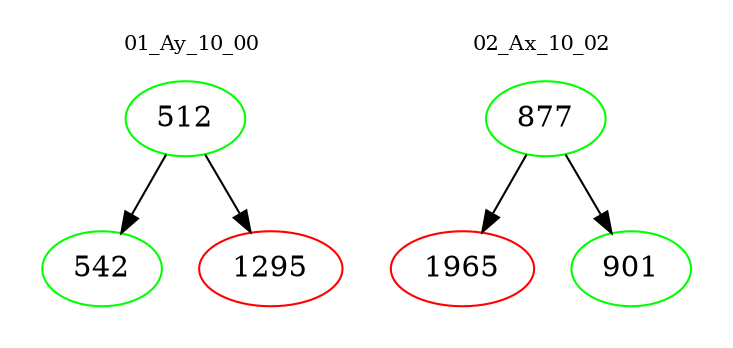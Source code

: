 digraph{
subgraph cluster_0 {
color = white
label = "01_Ay_10_00";
fontsize=10;
T0_512 [label="512", color="green"]
T0_512 -> T0_542 [color="black"]
T0_542 [label="542", color="green"]
T0_512 -> T0_1295 [color="black"]
T0_1295 [label="1295", color="red"]
}
subgraph cluster_1 {
color = white
label = "02_Ax_10_02";
fontsize=10;
T1_877 [label="877", color="green"]
T1_877 -> T1_1965 [color="black"]
T1_1965 [label="1965", color="red"]
T1_877 -> T1_901 [color="black"]
T1_901 [label="901", color="green"]
}
}
